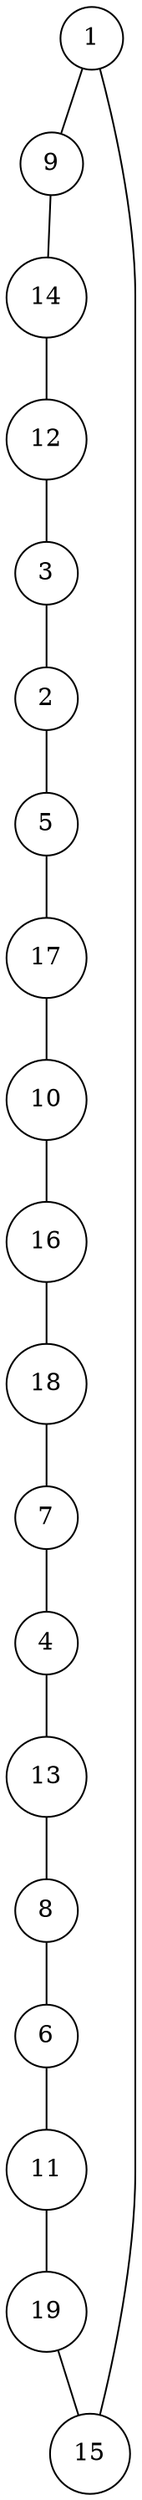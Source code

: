 graph random599140 {
	node [shape=circle fillcolor=white]
	1 [ pos = "0.847391,2.321185!"]
	2 [ pos = "2.883279,0.041448!"]
	3 [ pos = "1.836200,0.194984!"]
	4 [ pos = "1.990135,2.775944!"]
	5 [ pos = "3.993071,0.302103!"]
	6 [ pos = "3.968340,2.796882!"]
	7 [ pos = "1.575448,2.961628!"]
	8 [ pos = "3.618456,2.389220!"]
	9 [ pos = "1.058853,1.849946!"]
	10 [ pos = "2.863756,1.395359!"]
	11 [ pos = "2.748377,4.964925!"]
	12 [ pos = "1.078166,0.253589!"]
	13 [ pos = "2.755924,2.751116!"]
	14 [ pos = "1.038038,1.748195!"]
	15 [ pos = "0.818420,2.678815!"]
	16 [ pos = "2.264225,1.665811!"]
	17 [ pos = "5.000000,0.098156!"]
	18 [ pos = "1.707259,1.786852!"]
	19 [ pos = "0.293140,3.697394!"]

	1 -- 9
	2 -- 5
	3 -- 2
	4 -- 13
	5 -- 17
	6 -- 11
	7 -- 4
	8 -- 6
	9 -- 14
	10 -- 16
	11 -- 19
	12 -- 3
	13 -- 8
	14 -- 12
	15 -- 1
	16 -- 18
	17 -- 10
	18 -- 7
	19 -- 15
}
